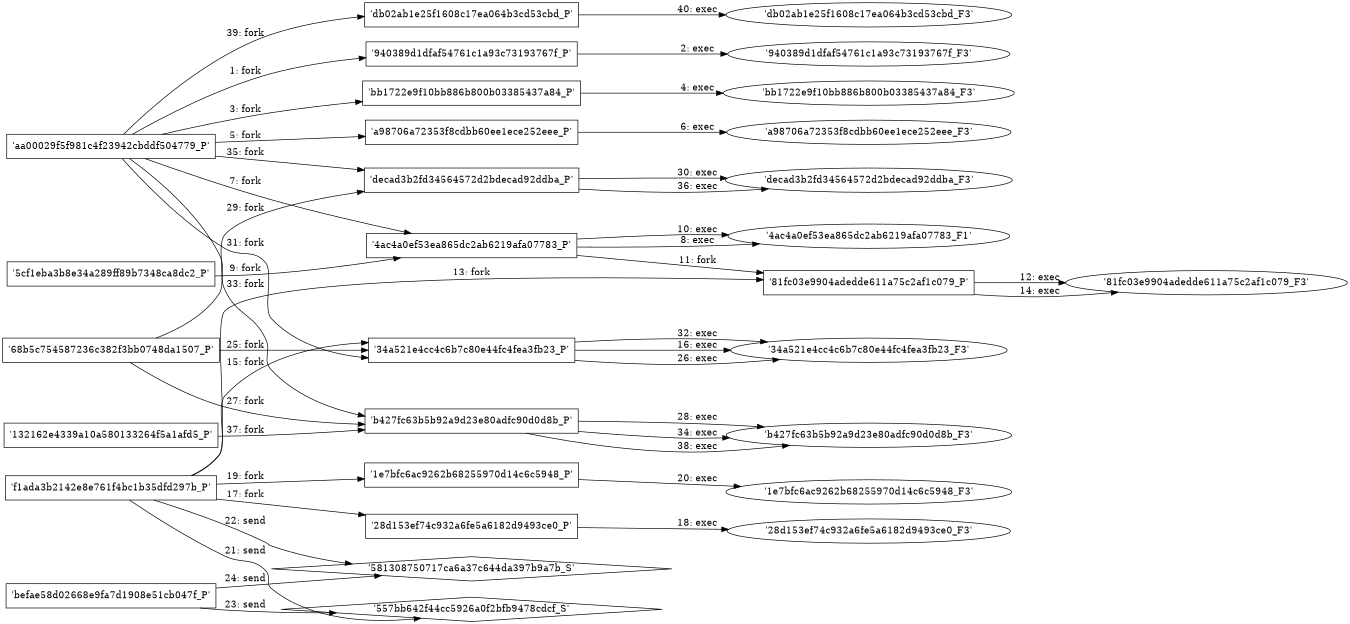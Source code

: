 digraph "D:\Learning\Paper\apt\基于CTI的攻击预警\Dataset\攻击图\ASGfromALLCTI\Vulnerability Spotlight Multiple Unpatched Vulnerabilities in Blender Identified.dot" {
rankdir="LR"
size="9"
fixedsize="false"
splines="true"
nodesep=0.3
ranksep=0
fontsize=10
overlap="scalexy"
engine= "neato"
	"'aa00029f5f981c4f23942cbddf504779_P'" [node_type=Process shape=box]
	"'940389d1dfaf54761c1a93c73193767f_P'" [node_type=Process shape=box]
	"'aa00029f5f981c4f23942cbddf504779_P'" -> "'940389d1dfaf54761c1a93c73193767f_P'" [label="1: fork"]
	"'940389d1dfaf54761c1a93c73193767f_P'" [node_type=Process shape=box]
	"'940389d1dfaf54761c1a93c73193767f_F3'" [node_type=File shape=ellipse]
	"'940389d1dfaf54761c1a93c73193767f_P'" -> "'940389d1dfaf54761c1a93c73193767f_F3'" [label="2: exec"]
	"'aa00029f5f981c4f23942cbddf504779_P'" [node_type=Process shape=box]
	"'bb1722e9f10bb886b800b03385437a84_P'" [node_type=Process shape=box]
	"'aa00029f5f981c4f23942cbddf504779_P'" -> "'bb1722e9f10bb886b800b03385437a84_P'" [label="3: fork"]
	"'bb1722e9f10bb886b800b03385437a84_P'" [node_type=Process shape=box]
	"'bb1722e9f10bb886b800b03385437a84_F3'" [node_type=File shape=ellipse]
	"'bb1722e9f10bb886b800b03385437a84_P'" -> "'bb1722e9f10bb886b800b03385437a84_F3'" [label="4: exec"]
	"'aa00029f5f981c4f23942cbddf504779_P'" [node_type=Process shape=box]
	"'a98706a72353f8cdbb60ee1ece252eee_P'" [node_type=Process shape=box]
	"'aa00029f5f981c4f23942cbddf504779_P'" -> "'a98706a72353f8cdbb60ee1ece252eee_P'" [label="5: fork"]
	"'a98706a72353f8cdbb60ee1ece252eee_P'" [node_type=Process shape=box]
	"'a98706a72353f8cdbb60ee1ece252eee_F3'" [node_type=File shape=ellipse]
	"'a98706a72353f8cdbb60ee1ece252eee_P'" -> "'a98706a72353f8cdbb60ee1ece252eee_F3'" [label="6: exec"]
	"'aa00029f5f981c4f23942cbddf504779_P'" [node_type=Process shape=box]
	"'4ac4a0ef53ea865dc2ab6219afa07783_P'" [node_type=Process shape=box]
	"'aa00029f5f981c4f23942cbddf504779_P'" -> "'4ac4a0ef53ea865dc2ab6219afa07783_P'" [label="7: fork"]
	"'4ac4a0ef53ea865dc2ab6219afa07783_P'" [node_type=Process shape=box]
	"'4ac4a0ef53ea865dc2ab6219afa07783_F1'" [node_type=File shape=ellipse]
	"'4ac4a0ef53ea865dc2ab6219afa07783_P'" -> "'4ac4a0ef53ea865dc2ab6219afa07783_F1'" [label="8: exec"]
	"'5cf1eba3b8e34a289ff89b7348ca8dc2_P'" [node_type=Process shape=box]
	"'4ac4a0ef53ea865dc2ab6219afa07783_P'" [node_type=Process shape=box]
	"'5cf1eba3b8e34a289ff89b7348ca8dc2_P'" -> "'4ac4a0ef53ea865dc2ab6219afa07783_P'" [label="9: fork"]
	"'4ac4a0ef53ea865dc2ab6219afa07783_P'" [node_type=Process shape=box]
	"'4ac4a0ef53ea865dc2ab6219afa07783_F1'" [node_type=File shape=ellipse]
	"'4ac4a0ef53ea865dc2ab6219afa07783_P'" -> "'4ac4a0ef53ea865dc2ab6219afa07783_F1'" [label="10: exec"]
	"'4ac4a0ef53ea865dc2ab6219afa07783_P'" [node_type=Process shape=box]
	"'81fc03e9904adedde611a75c2af1c079_P'" [node_type=Process shape=box]
	"'4ac4a0ef53ea865dc2ab6219afa07783_P'" -> "'81fc03e9904adedde611a75c2af1c079_P'" [label="11: fork"]
	"'81fc03e9904adedde611a75c2af1c079_P'" [node_type=Process shape=box]
	"'81fc03e9904adedde611a75c2af1c079_F3'" [node_type=File shape=ellipse]
	"'81fc03e9904adedde611a75c2af1c079_P'" -> "'81fc03e9904adedde611a75c2af1c079_F3'" [label="12: exec"]
	"'f1ada3b2142e8e761f4bc1b35dfd297b_P'" [node_type=Process shape=box]
	"'81fc03e9904adedde611a75c2af1c079_P'" [node_type=Process shape=box]
	"'f1ada3b2142e8e761f4bc1b35dfd297b_P'" -> "'81fc03e9904adedde611a75c2af1c079_P'" [label="13: fork"]
	"'81fc03e9904adedde611a75c2af1c079_P'" [node_type=Process shape=box]
	"'81fc03e9904adedde611a75c2af1c079_F3'" [node_type=File shape=ellipse]
	"'81fc03e9904adedde611a75c2af1c079_P'" -> "'81fc03e9904adedde611a75c2af1c079_F3'" [label="14: exec"]
	"'f1ada3b2142e8e761f4bc1b35dfd297b_P'" [node_type=Process shape=box]
	"'34a521e4cc4c6b7c80e44fc4fea3fb23_P'" [node_type=Process shape=box]
	"'f1ada3b2142e8e761f4bc1b35dfd297b_P'" -> "'34a521e4cc4c6b7c80e44fc4fea3fb23_P'" [label="15: fork"]
	"'34a521e4cc4c6b7c80e44fc4fea3fb23_P'" [node_type=Process shape=box]
	"'34a521e4cc4c6b7c80e44fc4fea3fb23_F3'" [node_type=File shape=ellipse]
	"'34a521e4cc4c6b7c80e44fc4fea3fb23_P'" -> "'34a521e4cc4c6b7c80e44fc4fea3fb23_F3'" [label="16: exec"]
	"'f1ada3b2142e8e761f4bc1b35dfd297b_P'" [node_type=Process shape=box]
	"'28d153ef74c932a6fe5a6182d9493ce0_P'" [node_type=Process shape=box]
	"'f1ada3b2142e8e761f4bc1b35dfd297b_P'" -> "'28d153ef74c932a6fe5a6182d9493ce0_P'" [label="17: fork"]
	"'28d153ef74c932a6fe5a6182d9493ce0_P'" [node_type=Process shape=box]
	"'28d153ef74c932a6fe5a6182d9493ce0_F3'" [node_type=File shape=ellipse]
	"'28d153ef74c932a6fe5a6182d9493ce0_P'" -> "'28d153ef74c932a6fe5a6182d9493ce0_F3'" [label="18: exec"]
	"'f1ada3b2142e8e761f4bc1b35dfd297b_P'" [node_type=Process shape=box]
	"'1e7bfc6ac9262b68255970d14c6c5948_P'" [node_type=Process shape=box]
	"'f1ada3b2142e8e761f4bc1b35dfd297b_P'" -> "'1e7bfc6ac9262b68255970d14c6c5948_P'" [label="19: fork"]
	"'1e7bfc6ac9262b68255970d14c6c5948_P'" [node_type=Process shape=box]
	"'1e7bfc6ac9262b68255970d14c6c5948_F3'" [node_type=File shape=ellipse]
	"'1e7bfc6ac9262b68255970d14c6c5948_P'" -> "'1e7bfc6ac9262b68255970d14c6c5948_F3'" [label="20: exec"]
	"'557bb642f44cc5926a0f2bfb9478cdcf_S'" [node_type=Socket shape=diamond]
	"'f1ada3b2142e8e761f4bc1b35dfd297b_P'" [node_type=Process shape=box]
	"'f1ada3b2142e8e761f4bc1b35dfd297b_P'" -> "'557bb642f44cc5926a0f2bfb9478cdcf_S'" [label="21: send"]
	"'581308750717ca6a37c644da397b9a7b_S'" [node_type=Socket shape=diamond]
	"'f1ada3b2142e8e761f4bc1b35dfd297b_P'" [node_type=Process shape=box]
	"'f1ada3b2142e8e761f4bc1b35dfd297b_P'" -> "'581308750717ca6a37c644da397b9a7b_S'" [label="22: send"]
	"'557bb642f44cc5926a0f2bfb9478cdcf_S'" [node_type=Socket shape=diamond]
	"'befae58d02668e9fa7d1908e51cb047f_P'" [node_type=Process shape=box]
	"'befae58d02668e9fa7d1908e51cb047f_P'" -> "'557bb642f44cc5926a0f2bfb9478cdcf_S'" [label="23: send"]
	"'581308750717ca6a37c644da397b9a7b_S'" [node_type=Socket shape=diamond]
	"'befae58d02668e9fa7d1908e51cb047f_P'" [node_type=Process shape=box]
	"'befae58d02668e9fa7d1908e51cb047f_P'" -> "'581308750717ca6a37c644da397b9a7b_S'" [label="24: send"]
	"'68b5c754587236c382f3bb0748da1507_P'" [node_type=Process shape=box]
	"'34a521e4cc4c6b7c80e44fc4fea3fb23_P'" [node_type=Process shape=box]
	"'68b5c754587236c382f3bb0748da1507_P'" -> "'34a521e4cc4c6b7c80e44fc4fea3fb23_P'" [label="25: fork"]
	"'34a521e4cc4c6b7c80e44fc4fea3fb23_P'" [node_type=Process shape=box]
	"'34a521e4cc4c6b7c80e44fc4fea3fb23_F3'" [node_type=File shape=ellipse]
	"'34a521e4cc4c6b7c80e44fc4fea3fb23_P'" -> "'34a521e4cc4c6b7c80e44fc4fea3fb23_F3'" [label="26: exec"]
	"'68b5c754587236c382f3bb0748da1507_P'" [node_type=Process shape=box]
	"'b427fc63b5b92a9d23e80adfc90d0d8b_P'" [node_type=Process shape=box]
	"'68b5c754587236c382f3bb0748da1507_P'" -> "'b427fc63b5b92a9d23e80adfc90d0d8b_P'" [label="27: fork"]
	"'b427fc63b5b92a9d23e80adfc90d0d8b_P'" [node_type=Process shape=box]
	"'b427fc63b5b92a9d23e80adfc90d0d8b_F3'" [node_type=File shape=ellipse]
	"'b427fc63b5b92a9d23e80adfc90d0d8b_P'" -> "'b427fc63b5b92a9d23e80adfc90d0d8b_F3'" [label="28: exec"]
	"'68b5c754587236c382f3bb0748da1507_P'" [node_type=Process shape=box]
	"'decad3b2fd34564572d2bdecad92ddba_P'" [node_type=Process shape=box]
	"'68b5c754587236c382f3bb0748da1507_P'" -> "'decad3b2fd34564572d2bdecad92ddba_P'" [label="29: fork"]
	"'decad3b2fd34564572d2bdecad92ddba_P'" [node_type=Process shape=box]
	"'decad3b2fd34564572d2bdecad92ddba_F3'" [node_type=File shape=ellipse]
	"'decad3b2fd34564572d2bdecad92ddba_P'" -> "'decad3b2fd34564572d2bdecad92ddba_F3'" [label="30: exec"]
	"'aa00029f5f981c4f23942cbddf504779_P'" [node_type=Process shape=box]
	"'34a521e4cc4c6b7c80e44fc4fea3fb23_P'" [node_type=Process shape=box]
	"'aa00029f5f981c4f23942cbddf504779_P'" -> "'34a521e4cc4c6b7c80e44fc4fea3fb23_P'" [label="31: fork"]
	"'34a521e4cc4c6b7c80e44fc4fea3fb23_P'" [node_type=Process shape=box]
	"'34a521e4cc4c6b7c80e44fc4fea3fb23_F3'" [node_type=File shape=ellipse]
	"'34a521e4cc4c6b7c80e44fc4fea3fb23_P'" -> "'34a521e4cc4c6b7c80e44fc4fea3fb23_F3'" [label="32: exec"]
	"'aa00029f5f981c4f23942cbddf504779_P'" [node_type=Process shape=box]
	"'b427fc63b5b92a9d23e80adfc90d0d8b_P'" [node_type=Process shape=box]
	"'aa00029f5f981c4f23942cbddf504779_P'" -> "'b427fc63b5b92a9d23e80adfc90d0d8b_P'" [label="33: fork"]
	"'b427fc63b5b92a9d23e80adfc90d0d8b_P'" [node_type=Process shape=box]
	"'b427fc63b5b92a9d23e80adfc90d0d8b_F3'" [node_type=File shape=ellipse]
	"'b427fc63b5b92a9d23e80adfc90d0d8b_P'" -> "'b427fc63b5b92a9d23e80adfc90d0d8b_F3'" [label="34: exec"]
	"'aa00029f5f981c4f23942cbddf504779_P'" [node_type=Process shape=box]
	"'decad3b2fd34564572d2bdecad92ddba_P'" [node_type=Process shape=box]
	"'aa00029f5f981c4f23942cbddf504779_P'" -> "'decad3b2fd34564572d2bdecad92ddba_P'" [label="35: fork"]
	"'decad3b2fd34564572d2bdecad92ddba_P'" [node_type=Process shape=box]
	"'decad3b2fd34564572d2bdecad92ddba_F3'" [node_type=File shape=ellipse]
	"'decad3b2fd34564572d2bdecad92ddba_P'" -> "'decad3b2fd34564572d2bdecad92ddba_F3'" [label="36: exec"]
	"'132162e4339a10a580133264f5a1afd5_P'" [node_type=Process shape=box]
	"'b427fc63b5b92a9d23e80adfc90d0d8b_P'" [node_type=Process shape=box]
	"'132162e4339a10a580133264f5a1afd5_P'" -> "'b427fc63b5b92a9d23e80adfc90d0d8b_P'" [label="37: fork"]
	"'b427fc63b5b92a9d23e80adfc90d0d8b_P'" [node_type=Process shape=box]
	"'b427fc63b5b92a9d23e80adfc90d0d8b_F3'" [node_type=File shape=ellipse]
	"'b427fc63b5b92a9d23e80adfc90d0d8b_P'" -> "'b427fc63b5b92a9d23e80adfc90d0d8b_F3'" [label="38: exec"]
	"'aa00029f5f981c4f23942cbddf504779_P'" [node_type=Process shape=box]
	"'db02ab1e25f1608c17ea064b3cd53cbd_P'" [node_type=Process shape=box]
	"'aa00029f5f981c4f23942cbddf504779_P'" -> "'db02ab1e25f1608c17ea064b3cd53cbd_P'" [label="39: fork"]
	"'db02ab1e25f1608c17ea064b3cd53cbd_P'" [node_type=Process shape=box]
	"'db02ab1e25f1608c17ea064b3cd53cbd_F3'" [node_type=File shape=ellipse]
	"'db02ab1e25f1608c17ea064b3cd53cbd_P'" -> "'db02ab1e25f1608c17ea064b3cd53cbd_F3'" [label="40: exec"]
}
